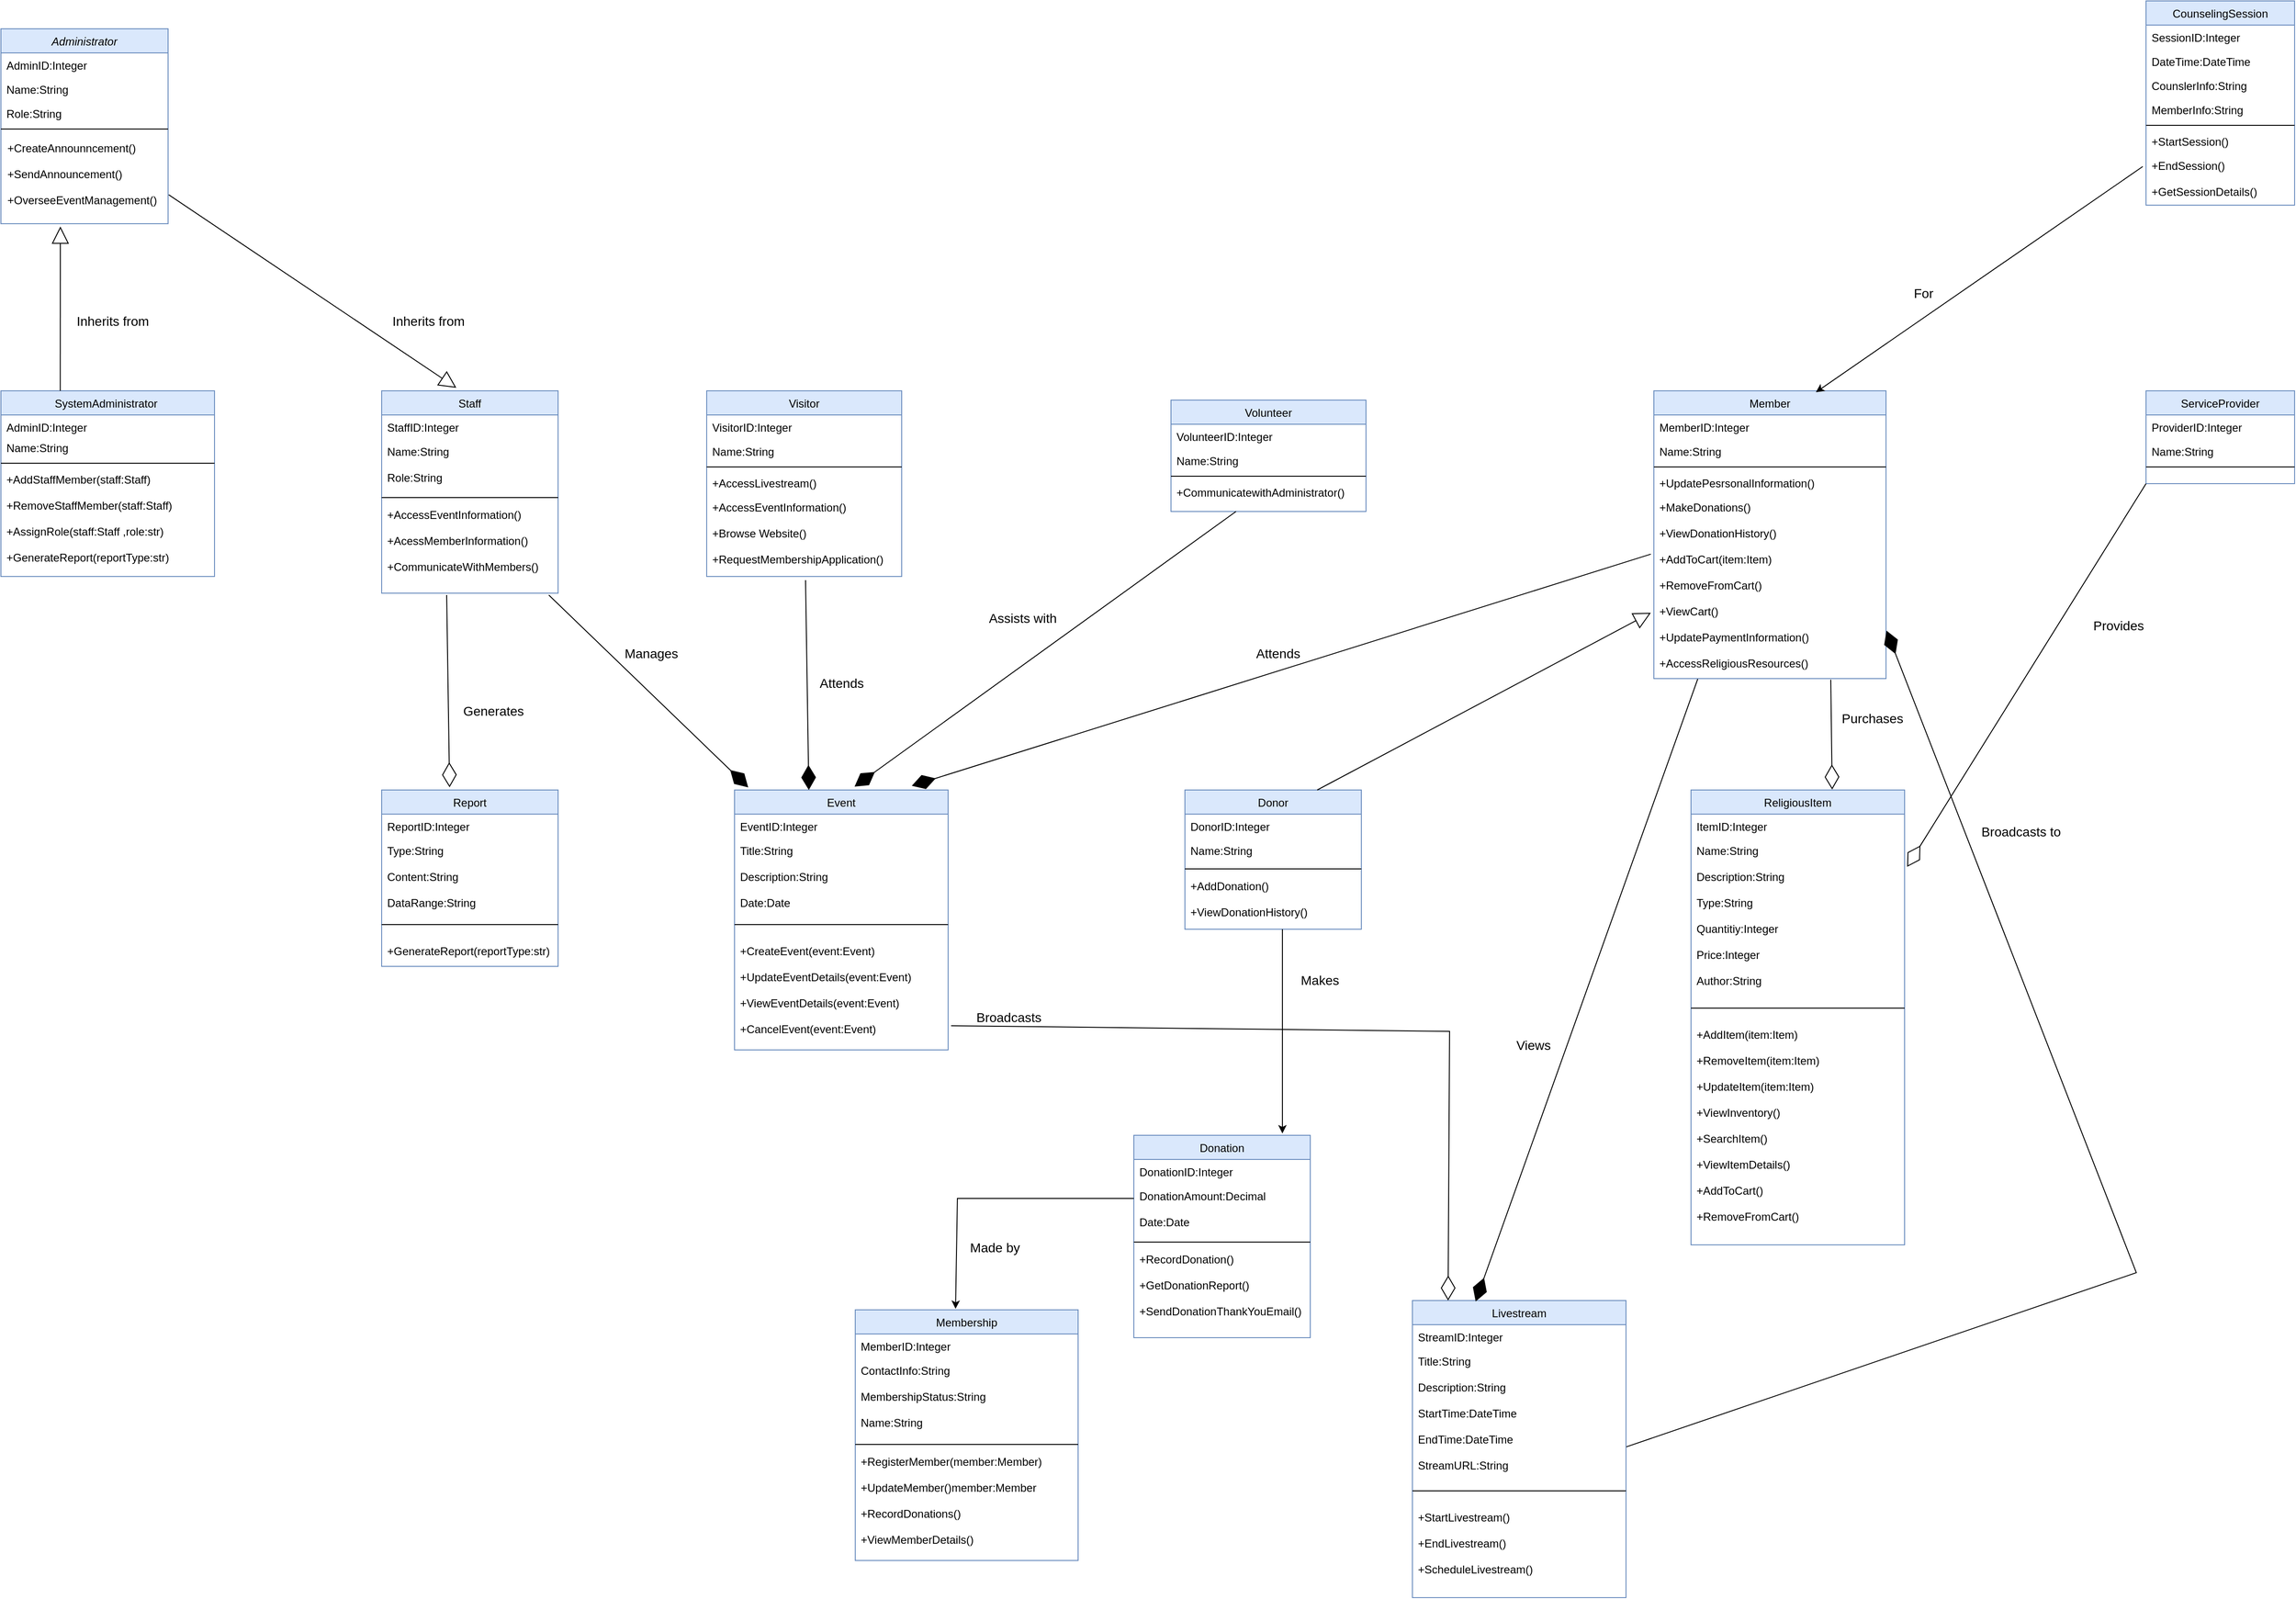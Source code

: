<mxfile version="22.1.21" type="github">
  <diagram id="C5RBs43oDa-KdzZeNtuy" name="Page-1">
    <mxGraphModel dx="2440" dy="522" grid="1" gridSize="10" guides="1" tooltips="1" connect="1" arrows="1" fold="1" page="1" pageScale="1" pageWidth="1390" pageHeight="980" math="0" shadow="0">
      <root>
        <mxCell id="WIyWlLk6GJQsqaUBKTNV-0" />
        <mxCell id="WIyWlLk6GJQsqaUBKTNV-1" parent="WIyWlLk6GJQsqaUBKTNV-0" />
        <mxCell id="zkfFHV4jXpPFQw0GAbJ--0" value="Administrator" style="swimlane;fontStyle=2;align=center;verticalAlign=top;childLayout=stackLayout;horizontal=1;startSize=26;horizontalStack=0;resizeParent=1;resizeLast=0;collapsible=1;marginBottom=0;rounded=0;shadow=0;strokeWidth=1;fillColor=#dae8fc;strokeColor=#6c8ebf;" parent="WIyWlLk6GJQsqaUBKTNV-1" vertex="1">
          <mxGeometry x="-1180" y="60" width="180" height="210" as="geometry">
            <mxRectangle x="230" y="140" width="160" height="26" as="alternateBounds" />
          </mxGeometry>
        </mxCell>
        <mxCell id="zkfFHV4jXpPFQw0GAbJ--1" value="AdminID:Integer" style="text;align=left;verticalAlign=top;spacingLeft=4;spacingRight=4;overflow=hidden;rotatable=0;points=[[0,0.5],[1,0.5]];portConstraint=eastwest;" parent="zkfFHV4jXpPFQw0GAbJ--0" vertex="1">
          <mxGeometry y="26" width="180" height="26" as="geometry" />
        </mxCell>
        <mxCell id="zkfFHV4jXpPFQw0GAbJ--2" value="Name:String" style="text;align=left;verticalAlign=top;spacingLeft=4;spacingRight=4;overflow=hidden;rotatable=0;points=[[0,0.5],[1,0.5]];portConstraint=eastwest;rounded=0;shadow=0;html=0;" parent="zkfFHV4jXpPFQw0GAbJ--0" vertex="1">
          <mxGeometry y="52" width="180" height="26" as="geometry" />
        </mxCell>
        <mxCell id="zkfFHV4jXpPFQw0GAbJ--3" value="Role:String" style="text;align=left;verticalAlign=top;spacingLeft=4;spacingRight=4;overflow=hidden;rotatable=0;points=[[0,0.5],[1,0.5]];portConstraint=eastwest;rounded=0;shadow=0;html=0;" parent="zkfFHV4jXpPFQw0GAbJ--0" vertex="1">
          <mxGeometry y="78" width="180" height="26" as="geometry" />
        </mxCell>
        <mxCell id="zkfFHV4jXpPFQw0GAbJ--4" value="" style="line;html=1;strokeWidth=1;align=left;verticalAlign=middle;spacingTop=-1;spacingLeft=3;spacingRight=3;rotatable=0;labelPosition=right;points=[];portConstraint=eastwest;" parent="zkfFHV4jXpPFQw0GAbJ--0" vertex="1">
          <mxGeometry y="104" width="180" height="8" as="geometry" />
        </mxCell>
        <mxCell id="zkfFHV4jXpPFQw0GAbJ--5" value="+CreateAnnounncement()&#xa;&#xa;+SendAnnouncement()&#xa;&#xa;+OverseeEventManagement()&#xa;" style="text;align=left;verticalAlign=top;spacingLeft=4;spacingRight=4;overflow=hidden;rotatable=0;points=[[0,0.5],[1,0.5]];portConstraint=eastwest;spacing=3;spacingBottom=0;perimeterSpacing=0;spacingTop=2;" parent="zkfFHV4jXpPFQw0GAbJ--0" vertex="1">
          <mxGeometry y="112" width="180" height="98" as="geometry" />
        </mxCell>
        <mxCell id="zkfFHV4jXpPFQw0GAbJ--17" value="CounselingSession" style="swimlane;fontStyle=0;align=center;verticalAlign=top;childLayout=stackLayout;horizontal=1;startSize=26;horizontalStack=0;resizeParent=1;resizeLast=0;collapsible=1;marginBottom=0;rounded=0;shadow=0;strokeWidth=1;fillColor=#dae8fc;strokeColor=#6c8ebf;" parent="WIyWlLk6GJQsqaUBKTNV-1" vertex="1">
          <mxGeometry x="1130" y="30" width="160" height="220" as="geometry">
            <mxRectangle x="550" y="140" width="160" height="26" as="alternateBounds" />
          </mxGeometry>
        </mxCell>
        <mxCell id="zkfFHV4jXpPFQw0GAbJ--18" value="SessionID:Integer" style="text;align=left;verticalAlign=top;spacingLeft=4;spacingRight=4;overflow=hidden;rotatable=0;points=[[0,0.5],[1,0.5]];portConstraint=eastwest;" parent="zkfFHV4jXpPFQw0GAbJ--17" vertex="1">
          <mxGeometry y="26" width="160" height="26" as="geometry" />
        </mxCell>
        <mxCell id="zkfFHV4jXpPFQw0GAbJ--19" value="DateTime:DateTime" style="text;align=left;verticalAlign=top;spacingLeft=4;spacingRight=4;overflow=hidden;rotatable=0;points=[[0,0.5],[1,0.5]];portConstraint=eastwest;rounded=0;shadow=0;html=0;" parent="zkfFHV4jXpPFQw0GAbJ--17" vertex="1">
          <mxGeometry y="52" width="160" height="26" as="geometry" />
        </mxCell>
        <mxCell id="zkfFHV4jXpPFQw0GAbJ--20" value="CounslerInfo:String" style="text;align=left;verticalAlign=top;spacingLeft=4;spacingRight=4;overflow=hidden;rotatable=0;points=[[0,0.5],[1,0.5]];portConstraint=eastwest;rounded=0;shadow=0;html=0;" parent="zkfFHV4jXpPFQw0GAbJ--17" vertex="1">
          <mxGeometry y="78" width="160" height="26" as="geometry" />
        </mxCell>
        <mxCell id="zkfFHV4jXpPFQw0GAbJ--21" value="MemberInfo:String" style="text;align=left;verticalAlign=top;spacingLeft=4;spacingRight=4;overflow=hidden;rotatable=0;points=[[0,0.5],[1,0.5]];portConstraint=eastwest;rounded=0;shadow=0;html=0;" parent="zkfFHV4jXpPFQw0GAbJ--17" vertex="1">
          <mxGeometry y="104" width="160" height="26" as="geometry" />
        </mxCell>
        <mxCell id="zkfFHV4jXpPFQw0GAbJ--23" value="" style="line;html=1;strokeWidth=1;align=left;verticalAlign=middle;spacingTop=-1;spacingLeft=3;spacingRight=3;rotatable=0;labelPosition=right;points=[];portConstraint=eastwest;" parent="zkfFHV4jXpPFQw0GAbJ--17" vertex="1">
          <mxGeometry y="130" width="160" height="8" as="geometry" />
        </mxCell>
        <mxCell id="zkfFHV4jXpPFQw0GAbJ--24" value="+StartSession()" style="text;align=left;verticalAlign=top;spacingLeft=4;spacingRight=4;overflow=hidden;rotatable=0;points=[[0,0.5],[1,0.5]];portConstraint=eastwest;" parent="zkfFHV4jXpPFQw0GAbJ--17" vertex="1">
          <mxGeometry y="138" width="160" height="26" as="geometry" />
        </mxCell>
        <mxCell id="zkfFHV4jXpPFQw0GAbJ--25" value="+EndSession()&#xa;&#xa;+GetSessionDetails()" style="text;align=left;verticalAlign=top;spacingLeft=4;spacingRight=4;overflow=hidden;rotatable=0;points=[[0,0.5],[1,0.5]];portConstraint=eastwest;" parent="zkfFHV4jXpPFQw0GAbJ--17" vertex="1">
          <mxGeometry y="164" width="160" height="46" as="geometry" />
        </mxCell>
        <mxCell id="depg-vYfWqoNCVjtNeU1-0" value="Staff" style="swimlane;fontStyle=0;align=center;verticalAlign=top;childLayout=stackLayout;horizontal=1;startSize=26;horizontalStack=0;resizeParent=1;resizeLast=0;collapsible=1;marginBottom=0;rounded=0;shadow=0;strokeWidth=1;fillColor=#dae8fc;strokeColor=#6c8ebf;" parent="WIyWlLk6GJQsqaUBKTNV-1" vertex="1">
          <mxGeometry x="-770" y="450" width="190" height="218" as="geometry">
            <mxRectangle x="130" y="380" width="160" height="26" as="alternateBounds" />
          </mxGeometry>
        </mxCell>
        <mxCell id="depg-vYfWqoNCVjtNeU1-1" value="StaffID:Integer" style="text;align=left;verticalAlign=top;spacingLeft=4;spacingRight=4;overflow=hidden;rotatable=0;points=[[0,0.5],[1,0.5]];portConstraint=eastwest;" parent="depg-vYfWqoNCVjtNeU1-0" vertex="1">
          <mxGeometry y="26" width="190" height="26" as="geometry" />
        </mxCell>
        <mxCell id="depg-vYfWqoNCVjtNeU1-2" value="Name:String&#xa;&#xa;Role:String" style="text;align=left;verticalAlign=top;spacingLeft=4;spacingRight=4;overflow=hidden;rotatable=0;points=[[0,0.5],[1,0.5]];portConstraint=eastwest;rounded=0;shadow=0;html=0;" parent="depg-vYfWqoNCVjtNeU1-0" vertex="1">
          <mxGeometry y="52" width="190" height="58" as="geometry" />
        </mxCell>
        <mxCell id="depg-vYfWqoNCVjtNeU1-3" value="" style="line;html=1;strokeWidth=1;align=left;verticalAlign=middle;spacingTop=-1;spacingLeft=3;spacingRight=3;rotatable=0;labelPosition=right;points=[];portConstraint=eastwest;" parent="depg-vYfWqoNCVjtNeU1-0" vertex="1">
          <mxGeometry y="110" width="190" height="10" as="geometry" />
        </mxCell>
        <mxCell id="depg-vYfWqoNCVjtNeU1-4" value="+AccessEventInformation()&#xa;&#xa;+AcessMemberInformation()&#xa;&#xa;+CommunicateWithMembers()" style="text;align=left;verticalAlign=top;spacingLeft=4;spacingRight=4;overflow=hidden;rotatable=0;points=[[0,0.5],[1,0.5]];portConstraint=eastwest;fontStyle=0" parent="depg-vYfWqoNCVjtNeU1-0" vertex="1">
          <mxGeometry y="120" width="190" height="80" as="geometry" />
        </mxCell>
        <mxCell id="depg-vYfWqoNCVjtNeU1-6" value="Visitor" style="swimlane;fontStyle=0;align=center;verticalAlign=top;childLayout=stackLayout;horizontal=1;startSize=26;horizontalStack=0;resizeParent=1;resizeLast=0;collapsible=1;marginBottom=0;rounded=0;shadow=0;strokeWidth=1;fillColor=#dae8fc;strokeColor=#6c8ebf;" parent="WIyWlLk6GJQsqaUBKTNV-1" vertex="1">
          <mxGeometry x="-420" y="450" width="210" height="200" as="geometry">
            <mxRectangle x="130" y="380" width="160" height="26" as="alternateBounds" />
          </mxGeometry>
        </mxCell>
        <mxCell id="depg-vYfWqoNCVjtNeU1-7" value="VisitorID:Integer" style="text;align=left;verticalAlign=top;spacingLeft=4;spacingRight=4;overflow=hidden;rotatable=0;points=[[0,0.5],[1,0.5]];portConstraint=eastwest;" parent="depg-vYfWqoNCVjtNeU1-6" vertex="1">
          <mxGeometry y="26" width="210" height="26" as="geometry" />
        </mxCell>
        <mxCell id="depg-vYfWqoNCVjtNeU1-8" value="Name:String" style="text;align=left;verticalAlign=top;spacingLeft=4;spacingRight=4;overflow=hidden;rotatable=0;points=[[0,0.5],[1,0.5]];portConstraint=eastwest;rounded=0;shadow=0;html=0;" parent="depg-vYfWqoNCVjtNeU1-6" vertex="1">
          <mxGeometry y="52" width="210" height="26" as="geometry" />
        </mxCell>
        <mxCell id="depg-vYfWqoNCVjtNeU1-9" value="" style="line;html=1;strokeWidth=1;align=left;verticalAlign=middle;spacingTop=-1;spacingLeft=3;spacingRight=3;rotatable=0;labelPosition=right;points=[];portConstraint=eastwest;" parent="depg-vYfWqoNCVjtNeU1-6" vertex="1">
          <mxGeometry y="78" width="210" height="8" as="geometry" />
        </mxCell>
        <mxCell id="depg-vYfWqoNCVjtNeU1-10" value="+AccessLivestream()&#xa;&#xa;" style="text;align=left;verticalAlign=top;spacingLeft=4;spacingRight=4;overflow=hidden;rotatable=0;points=[[0,0.5],[1,0.5]];portConstraint=eastwest;fontStyle=0" parent="depg-vYfWqoNCVjtNeU1-6" vertex="1">
          <mxGeometry y="86" width="210" height="26" as="geometry" />
        </mxCell>
        <mxCell id="depg-vYfWqoNCVjtNeU1-11" value="+AccessEventInformation()&#xa;&#xa;+Browse Website()&#xa;&#xa;+RequestMembershipApplication()" style="text;align=left;verticalAlign=top;spacingLeft=4;spacingRight=4;overflow=hidden;rotatable=0;points=[[0,0.5],[1,0.5]];portConstraint=eastwest;" parent="depg-vYfWqoNCVjtNeU1-6" vertex="1">
          <mxGeometry y="112" width="210" height="88" as="geometry" />
        </mxCell>
        <mxCell id="depg-vYfWqoNCVjtNeU1-12" value="Volunteer" style="swimlane;fontStyle=0;align=center;verticalAlign=top;childLayout=stackLayout;horizontal=1;startSize=26;horizontalStack=0;resizeParent=1;resizeLast=0;collapsible=1;marginBottom=0;rounded=0;shadow=0;strokeWidth=1;fillColor=#dae8fc;strokeColor=#6c8ebf;" parent="WIyWlLk6GJQsqaUBKTNV-1" vertex="1">
          <mxGeometry x="80" y="460" width="210" height="120" as="geometry">
            <mxRectangle x="130" y="380" width="160" height="26" as="alternateBounds" />
          </mxGeometry>
        </mxCell>
        <mxCell id="depg-vYfWqoNCVjtNeU1-13" value="VolunteerID:Integer" style="text;align=left;verticalAlign=top;spacingLeft=4;spacingRight=4;overflow=hidden;rotatable=0;points=[[0,0.5],[1,0.5]];portConstraint=eastwest;" parent="depg-vYfWqoNCVjtNeU1-12" vertex="1">
          <mxGeometry y="26" width="210" height="26" as="geometry" />
        </mxCell>
        <mxCell id="depg-vYfWqoNCVjtNeU1-14" value="Name:String" style="text;align=left;verticalAlign=top;spacingLeft=4;spacingRight=4;overflow=hidden;rotatable=0;points=[[0,0.5],[1,0.5]];portConstraint=eastwest;rounded=0;shadow=0;html=0;" parent="depg-vYfWqoNCVjtNeU1-12" vertex="1">
          <mxGeometry y="52" width="210" height="26" as="geometry" />
        </mxCell>
        <mxCell id="depg-vYfWqoNCVjtNeU1-15" value="" style="line;html=1;strokeWidth=1;align=left;verticalAlign=middle;spacingTop=-1;spacingLeft=3;spacingRight=3;rotatable=0;labelPosition=right;points=[];portConstraint=eastwest;" parent="depg-vYfWqoNCVjtNeU1-12" vertex="1">
          <mxGeometry y="78" width="210" height="8" as="geometry" />
        </mxCell>
        <mxCell id="depg-vYfWqoNCVjtNeU1-16" value="+CommunicatewithAdministrator()" style="text;align=left;verticalAlign=top;spacingLeft=4;spacingRight=4;overflow=hidden;rotatable=0;points=[[0,0.5],[1,0.5]];portConstraint=eastwest;fontStyle=0" parent="depg-vYfWqoNCVjtNeU1-12" vertex="1">
          <mxGeometry y="86" width="210" height="26" as="geometry" />
        </mxCell>
        <mxCell id="depg-vYfWqoNCVjtNeU1-18" value="Member" style="swimlane;fontStyle=0;align=center;verticalAlign=top;childLayout=stackLayout;horizontal=1;startSize=26;horizontalStack=0;resizeParent=1;resizeLast=0;collapsible=1;marginBottom=0;rounded=0;shadow=0;strokeWidth=1;fillColor=#dae8fc;strokeColor=#6c8ebf;" parent="WIyWlLk6GJQsqaUBKTNV-1" vertex="1">
          <mxGeometry x="600" y="450" width="250" height="310" as="geometry">
            <mxRectangle x="130" y="380" width="160" height="26" as="alternateBounds" />
          </mxGeometry>
        </mxCell>
        <mxCell id="depg-vYfWqoNCVjtNeU1-19" value="MemberID:Integer" style="text;align=left;verticalAlign=top;spacingLeft=4;spacingRight=4;overflow=hidden;rotatable=0;points=[[0,0.5],[1,0.5]];portConstraint=eastwest;" parent="depg-vYfWqoNCVjtNeU1-18" vertex="1">
          <mxGeometry y="26" width="250" height="26" as="geometry" />
        </mxCell>
        <mxCell id="depg-vYfWqoNCVjtNeU1-20" value="Name:String" style="text;align=left;verticalAlign=top;spacingLeft=4;spacingRight=4;overflow=hidden;rotatable=0;points=[[0,0.5],[1,0.5]];portConstraint=eastwest;rounded=0;shadow=0;html=0;" parent="depg-vYfWqoNCVjtNeU1-18" vertex="1">
          <mxGeometry y="52" width="250" height="26" as="geometry" />
        </mxCell>
        <mxCell id="depg-vYfWqoNCVjtNeU1-21" value="" style="line;html=1;strokeWidth=1;align=left;verticalAlign=middle;spacingTop=-1;spacingLeft=3;spacingRight=3;rotatable=0;labelPosition=right;points=[];portConstraint=eastwest;" parent="depg-vYfWqoNCVjtNeU1-18" vertex="1">
          <mxGeometry y="78" width="250" height="8" as="geometry" />
        </mxCell>
        <mxCell id="depg-vYfWqoNCVjtNeU1-22" value="+UpdatePesrsonalInformation()" style="text;align=left;verticalAlign=top;spacingLeft=4;spacingRight=4;overflow=hidden;rotatable=0;points=[[0,0.5],[1,0.5]];portConstraint=eastwest;fontStyle=0" parent="depg-vYfWqoNCVjtNeU1-18" vertex="1">
          <mxGeometry y="86" width="250" height="26" as="geometry" />
        </mxCell>
        <mxCell id="depg-vYfWqoNCVjtNeU1-23" value="+MakeDonations()&#xa;&#xa;+ViewDonationHistory()&#xa;&#xa;+AddToCart(item:Item)&#xa;&#xa;+RemoveFromCart()&#xa;&#xa;+ViewCart()&#xa;&#xa;+UpdatePaymentInformation()&#xa;&#xa;+AccessReligiousResources()&#xa;&#xa;&#xa;" style="text;align=left;verticalAlign=top;spacingLeft=4;spacingRight=4;overflow=hidden;rotatable=0;points=[[0,0.5],[1,0.5]];portConstraint=eastwest;" parent="depg-vYfWqoNCVjtNeU1-18" vertex="1">
          <mxGeometry y="112" width="250" height="198" as="geometry" />
        </mxCell>
        <mxCell id="depg-vYfWqoNCVjtNeU1-24" value="ServiceProvider" style="swimlane;fontStyle=0;align=center;verticalAlign=top;childLayout=stackLayout;horizontal=1;startSize=26;horizontalStack=0;resizeParent=1;resizeLast=0;collapsible=1;marginBottom=0;rounded=0;shadow=0;strokeWidth=1;fillColor=#dae8fc;strokeColor=#6c8ebf;" parent="WIyWlLk6GJQsqaUBKTNV-1" vertex="1">
          <mxGeometry x="1130" y="450" width="160" height="100" as="geometry">
            <mxRectangle x="130" y="380" width="160" height="26" as="alternateBounds" />
          </mxGeometry>
        </mxCell>
        <mxCell id="depg-vYfWqoNCVjtNeU1-25" value="ProviderID:Integer" style="text;align=left;verticalAlign=top;spacingLeft=4;spacingRight=4;overflow=hidden;rotatable=0;points=[[0,0.5],[1,0.5]];portConstraint=eastwest;" parent="depg-vYfWqoNCVjtNeU1-24" vertex="1">
          <mxGeometry y="26" width="160" height="26" as="geometry" />
        </mxCell>
        <mxCell id="depg-vYfWqoNCVjtNeU1-26" value="Name:String" style="text;align=left;verticalAlign=top;spacingLeft=4;spacingRight=4;overflow=hidden;rotatable=0;points=[[0,0.5],[1,0.5]];portConstraint=eastwest;rounded=0;shadow=0;html=0;" parent="depg-vYfWqoNCVjtNeU1-24" vertex="1">
          <mxGeometry y="52" width="160" height="26" as="geometry" />
        </mxCell>
        <mxCell id="depg-vYfWqoNCVjtNeU1-27" value="" style="line;html=1;strokeWidth=1;align=left;verticalAlign=middle;spacingTop=-1;spacingLeft=3;spacingRight=3;rotatable=0;labelPosition=right;points=[];portConstraint=eastwest;" parent="depg-vYfWqoNCVjtNeU1-24" vertex="1">
          <mxGeometry y="78" width="160" height="8" as="geometry" />
        </mxCell>
        <mxCell id="depg-vYfWqoNCVjtNeU1-30" value="SystemAdministrator " style="swimlane;fontStyle=0;align=center;verticalAlign=top;childLayout=stackLayout;horizontal=1;startSize=26;horizontalStack=0;resizeParent=1;resizeLast=0;collapsible=1;marginBottom=0;rounded=0;shadow=0;strokeWidth=1;fillColor=#dae8fc;strokeColor=#6c8ebf;" parent="WIyWlLk6GJQsqaUBKTNV-1" vertex="1">
          <mxGeometry x="-1180" y="450" width="230" height="200" as="geometry">
            <mxRectangle x="130" y="380" width="160" height="26" as="alternateBounds" />
          </mxGeometry>
        </mxCell>
        <mxCell id="depg-vYfWqoNCVjtNeU1-31" value="AdminID:Integer" style="text;align=left;verticalAlign=top;spacingLeft=4;spacingRight=4;overflow=hidden;rotatable=0;points=[[0,0.5],[1,0.5]];portConstraint=eastwest;" parent="depg-vYfWqoNCVjtNeU1-30" vertex="1">
          <mxGeometry y="26" width="230" height="22" as="geometry" />
        </mxCell>
        <mxCell id="depg-vYfWqoNCVjtNeU1-32" value="Name:String" style="text;align=left;verticalAlign=top;spacingLeft=4;spacingRight=4;overflow=hidden;rotatable=0;points=[[0,0.5],[1,0.5]];portConstraint=eastwest;rounded=0;shadow=0;html=0;" parent="depg-vYfWqoNCVjtNeU1-30" vertex="1">
          <mxGeometry y="48" width="230" height="26" as="geometry" />
        </mxCell>
        <mxCell id="depg-vYfWqoNCVjtNeU1-33" value="" style="line;html=1;strokeWidth=1;align=left;verticalAlign=middle;spacingTop=-1;spacingLeft=3;spacingRight=3;rotatable=0;labelPosition=right;points=[];portConstraint=eastwest;" parent="depg-vYfWqoNCVjtNeU1-30" vertex="1">
          <mxGeometry y="74" width="230" height="8" as="geometry" />
        </mxCell>
        <mxCell id="depg-vYfWqoNCVjtNeU1-35" value="+AddStaffMember(staff:Staff)&#xa;&#xa;+RemoveStaffMember(staff:Staff)&#xa;&#xa;+AssignRole(staff:Staff ,role:str)&#xa;&#xa;+GenerateReport(reportType:str)&#xa;" style="text;align=left;verticalAlign=top;spacingLeft=4;spacingRight=4;overflow=hidden;rotatable=0;points=[[0,0.5],[1,0.5]];portConstraint=eastwest;" parent="depg-vYfWqoNCVjtNeU1-30" vertex="1">
          <mxGeometry y="82" width="230" height="118" as="geometry" />
        </mxCell>
        <mxCell id="depg-vYfWqoNCVjtNeU1-36" value="&lt;ul style=&quot;list-style-position: initial; list-style-image: initial; padding: 0 0 0 var(--pdl-spacing-xx-lg); margin: 0 0 var(--pdl-spacing-lg) 0; color: rgb(255, 255, 255); font-family: -apple-system, system-ui, BlinkMacSystemFont, &amp;quot;Segoe UI&amp;quot;, Roboto, Oxygen-Sans, Ubuntu, Cantarell, &amp;quot;Helvetica Neue&amp;quot;, sans-serif; font-size: 18px; text-align: start; background-color: rgb(36, 36, 36);&quot;&gt;&lt;li style=&quot;padding: 0px; margin: 0px;&quot;&gt;&lt;br&gt;&lt;/li&gt;&lt;/ul&gt;" style="text;html=1;align=center;verticalAlign=middle;resizable=0;points=[];autosize=1;strokeColor=none;fillColor=none;" parent="WIyWlLk6GJQsqaUBKTNV-1" vertex="1">
          <mxGeometry x="180" y="623" width="20" height="40" as="geometry" />
        </mxCell>
        <mxCell id="depg-vYfWqoNCVjtNeU1-43" value="&lt;ul style=&quot;list-style-position: initial; list-style-image: initial; padding: 0 0 0 var(--pdl-spacing-xx-lg); margin: 0 0 var(--pdl-spacing-lg) 0; color: rgb(255, 255, 255); font-family: -apple-system, system-ui, BlinkMacSystemFont, &amp;quot;Segoe UI&amp;quot;, Roboto, Oxygen-Sans, Ubuntu, Cantarell, &amp;quot;Helvetica Neue&amp;quot;, sans-serif; font-size: 18px; text-align: start; background-color: rgb(36, 36, 36);&quot;&gt;&lt;li style=&quot;padding: 0px; margin: 0px;&quot;&gt;&lt;br&gt;&lt;/li&gt;&lt;/ul&gt;" style="text;html=1;align=center;verticalAlign=middle;resizable=0;points=[];autosize=1;strokeColor=none;fillColor=none;" parent="WIyWlLk6GJQsqaUBKTNV-1" vertex="1">
          <mxGeometry x="740" y="713" width="20" height="40" as="geometry" />
        </mxCell>
        <mxCell id="depg-vYfWqoNCVjtNeU1-44" value="Report" style="swimlane;fontStyle=0;align=center;verticalAlign=top;childLayout=stackLayout;horizontal=1;startSize=26;horizontalStack=0;resizeParent=1;resizeLast=0;collapsible=1;marginBottom=0;rounded=0;shadow=0;strokeWidth=1;fillColor=#dae8fc;strokeColor=#6c8ebf;" parent="WIyWlLk6GJQsqaUBKTNV-1" vertex="1">
          <mxGeometry x="-770" y="880" width="190" height="190" as="geometry">
            <mxRectangle x="130" y="380" width="160" height="26" as="alternateBounds" />
          </mxGeometry>
        </mxCell>
        <mxCell id="depg-vYfWqoNCVjtNeU1-45" value="ReportID:Integer" style="text;align=left;verticalAlign=top;spacingLeft=4;spacingRight=4;overflow=hidden;rotatable=0;points=[[0,0.5],[1,0.5]];portConstraint=eastwest;" parent="depg-vYfWqoNCVjtNeU1-44" vertex="1">
          <mxGeometry y="26" width="190" height="26" as="geometry" />
        </mxCell>
        <mxCell id="depg-vYfWqoNCVjtNeU1-46" value="Type:String&#xa;&#xa;Content:String&#xa;&#xa;DataRange:String" style="text;align=left;verticalAlign=top;spacingLeft=4;spacingRight=4;overflow=hidden;rotatable=0;points=[[0,0.5],[1,0.5]];portConstraint=eastwest;rounded=0;shadow=0;html=0;" parent="depg-vYfWqoNCVjtNeU1-44" vertex="1">
          <mxGeometry y="52" width="190" height="78" as="geometry" />
        </mxCell>
        <mxCell id="depg-vYfWqoNCVjtNeU1-47" value="" style="line;html=1;strokeWidth=1;align=left;verticalAlign=middle;spacingTop=-1;spacingLeft=3;spacingRight=3;rotatable=0;labelPosition=right;points=[];portConstraint=eastwest;" parent="depg-vYfWqoNCVjtNeU1-44" vertex="1">
          <mxGeometry y="130" width="190" height="30" as="geometry" />
        </mxCell>
        <mxCell id="depg-vYfWqoNCVjtNeU1-48" value="+GenerateReport(reportType:str)" style="text;align=left;verticalAlign=top;spacingLeft=4;spacingRight=4;overflow=hidden;rotatable=0;points=[[0,0.5],[1,0.5]];portConstraint=eastwest;fontStyle=0" parent="depg-vYfWqoNCVjtNeU1-44" vertex="1">
          <mxGeometry y="160" width="190" height="30" as="geometry" />
        </mxCell>
        <mxCell id="depg-vYfWqoNCVjtNeU1-54" value="Donor" style="swimlane;fontStyle=0;align=center;verticalAlign=top;childLayout=stackLayout;horizontal=1;startSize=26;horizontalStack=0;resizeParent=1;resizeLast=0;collapsible=1;marginBottom=0;rounded=0;shadow=0;strokeWidth=1;fillColor=#dae8fc;strokeColor=#6c8ebf;" parent="WIyWlLk6GJQsqaUBKTNV-1" vertex="1">
          <mxGeometry x="95" y="880" width="190" height="150" as="geometry">
            <mxRectangle x="130" y="380" width="160" height="26" as="alternateBounds" />
          </mxGeometry>
        </mxCell>
        <mxCell id="depg-vYfWqoNCVjtNeU1-55" value="DonorID:Integer" style="text;align=left;verticalAlign=top;spacingLeft=4;spacingRight=4;overflow=hidden;rotatable=0;points=[[0,0.5],[1,0.5]];portConstraint=eastwest;" parent="depg-vYfWqoNCVjtNeU1-54" vertex="1">
          <mxGeometry y="26" width="190" height="26" as="geometry" />
        </mxCell>
        <mxCell id="depg-vYfWqoNCVjtNeU1-56" value="Name:String" style="text;align=left;verticalAlign=top;spacingLeft=4;spacingRight=4;overflow=hidden;rotatable=0;points=[[0,0.5],[1,0.5]];portConstraint=eastwest;rounded=0;shadow=0;html=0;" parent="depg-vYfWqoNCVjtNeU1-54" vertex="1">
          <mxGeometry y="52" width="190" height="28" as="geometry" />
        </mxCell>
        <mxCell id="depg-vYfWqoNCVjtNeU1-57" value="" style="line;html=1;strokeWidth=1;align=left;verticalAlign=middle;spacingTop=-1;spacingLeft=3;spacingRight=3;rotatable=0;labelPosition=right;points=[];portConstraint=eastwest;" parent="depg-vYfWqoNCVjtNeU1-54" vertex="1">
          <mxGeometry y="80" width="190" height="10" as="geometry" />
        </mxCell>
        <mxCell id="depg-vYfWqoNCVjtNeU1-58" value="+AddDonation()&#xa;&#xa;+ViewDonationHistory()" style="text;align=left;verticalAlign=top;spacingLeft=4;spacingRight=4;overflow=hidden;rotatable=0;points=[[0,0.5],[1,0.5]];portConstraint=eastwest;fontStyle=0" parent="depg-vYfWqoNCVjtNeU1-54" vertex="1">
          <mxGeometry y="90" width="190" height="60" as="geometry" />
        </mxCell>
        <mxCell id="depg-vYfWqoNCVjtNeU1-64" value="Donation" style="swimlane;fontStyle=0;align=center;verticalAlign=top;childLayout=stackLayout;horizontal=1;startSize=26;horizontalStack=0;resizeParent=1;resizeLast=0;collapsible=1;marginBottom=0;rounded=0;shadow=0;strokeWidth=1;fillColor=#dae8fc;strokeColor=#6c8ebf;" parent="WIyWlLk6GJQsqaUBKTNV-1" vertex="1">
          <mxGeometry x="40" y="1252" width="190" height="218" as="geometry">
            <mxRectangle x="130" y="380" width="160" height="26" as="alternateBounds" />
          </mxGeometry>
        </mxCell>
        <mxCell id="depg-vYfWqoNCVjtNeU1-65" value="DonationID:Integer" style="text;align=left;verticalAlign=top;spacingLeft=4;spacingRight=4;overflow=hidden;rotatable=0;points=[[0,0.5],[1,0.5]];portConstraint=eastwest;" parent="depg-vYfWqoNCVjtNeU1-64" vertex="1">
          <mxGeometry y="26" width="190" height="26" as="geometry" />
        </mxCell>
        <mxCell id="depg-vYfWqoNCVjtNeU1-66" value="DonationAmount:Decimal&#xa;&#xa;Date:Date" style="text;align=left;verticalAlign=top;spacingLeft=4;spacingRight=4;overflow=hidden;rotatable=0;points=[[0,0.5],[1,0.5]];portConstraint=eastwest;rounded=0;shadow=0;html=0;" parent="depg-vYfWqoNCVjtNeU1-64" vertex="1">
          <mxGeometry y="52" width="190" height="58" as="geometry" />
        </mxCell>
        <mxCell id="depg-vYfWqoNCVjtNeU1-67" value="" style="line;html=1;strokeWidth=1;align=left;verticalAlign=middle;spacingTop=-1;spacingLeft=3;spacingRight=3;rotatable=0;labelPosition=right;points=[];portConstraint=eastwest;" parent="depg-vYfWqoNCVjtNeU1-64" vertex="1">
          <mxGeometry y="110" width="190" height="10" as="geometry" />
        </mxCell>
        <mxCell id="depg-vYfWqoNCVjtNeU1-68" value="+RecordDonation()&#xa;&#xa;+GetDonationReport()&#xa;&#xa;+SendDonationThankYouEmail()" style="text;align=left;verticalAlign=top;spacingLeft=4;spacingRight=4;overflow=hidden;rotatable=0;points=[[0,0.5],[1,0.5]];portConstraint=eastwest;fontStyle=0" parent="depg-vYfWqoNCVjtNeU1-64" vertex="1">
          <mxGeometry y="120" width="190" height="80" as="geometry" />
        </mxCell>
        <mxCell id="depg-vYfWqoNCVjtNeU1-74" value="Membership" style="swimlane;fontStyle=0;align=center;verticalAlign=top;childLayout=stackLayout;horizontal=1;startSize=26;horizontalStack=0;resizeParent=1;resizeLast=0;collapsible=1;marginBottom=0;rounded=0;shadow=0;strokeWidth=1;fillColor=#dae8fc;strokeColor=#6c8ebf;" parent="WIyWlLk6GJQsqaUBKTNV-1" vertex="1">
          <mxGeometry x="-260" y="1440" width="240" height="270" as="geometry">
            <mxRectangle x="130" y="380" width="160" height="26" as="alternateBounds" />
          </mxGeometry>
        </mxCell>
        <mxCell id="depg-vYfWqoNCVjtNeU1-75" value="MemberID:Integer" style="text;align=left;verticalAlign=top;spacingLeft=4;spacingRight=4;overflow=hidden;rotatable=0;points=[[0,0.5],[1,0.5]];portConstraint=eastwest;" parent="depg-vYfWqoNCVjtNeU1-74" vertex="1">
          <mxGeometry y="26" width="240" height="26" as="geometry" />
        </mxCell>
        <mxCell id="depg-vYfWqoNCVjtNeU1-76" value="ContactInfo:String&#xa;&#xa;MembershipStatus:String&#xa;&#xa;Name:String" style="text;align=left;verticalAlign=top;spacingLeft=4;spacingRight=4;overflow=hidden;rotatable=0;points=[[0,0.5],[1,0.5]];portConstraint=eastwest;rounded=0;shadow=0;html=0;" parent="depg-vYfWqoNCVjtNeU1-74" vertex="1">
          <mxGeometry y="52" width="240" height="88" as="geometry" />
        </mxCell>
        <mxCell id="depg-vYfWqoNCVjtNeU1-77" value="" style="line;html=1;strokeWidth=1;align=left;verticalAlign=middle;spacingTop=-1;spacingLeft=3;spacingRight=3;rotatable=0;labelPosition=right;points=[];portConstraint=eastwest;" parent="depg-vYfWqoNCVjtNeU1-74" vertex="1">
          <mxGeometry y="140" width="240" height="10" as="geometry" />
        </mxCell>
        <mxCell id="depg-vYfWqoNCVjtNeU1-78" value="+RegisterMember(member:Member)&#xa;&#xa;+UpdateMember()member:Member&#xa;&#xa;+RecordDonations()&#xa;&#xa;+ViewMemberDetails()&#xa;&#xa;" style="text;align=left;verticalAlign=top;spacingLeft=4;spacingRight=4;overflow=hidden;rotatable=0;points=[[0,0.5],[1,0.5]];portConstraint=eastwest;fontStyle=0" parent="depg-vYfWqoNCVjtNeU1-74" vertex="1">
          <mxGeometry y="150" width="240" height="110" as="geometry" />
        </mxCell>
        <mxCell id="depg-vYfWqoNCVjtNeU1-81" value="Event" style="swimlane;fontStyle=0;align=center;verticalAlign=top;childLayout=stackLayout;horizontal=1;startSize=26;horizontalStack=0;resizeParent=1;resizeLast=0;collapsible=1;marginBottom=0;rounded=0;shadow=0;strokeWidth=1;fillColor=#dae8fc;strokeColor=#6c8ebf;" parent="WIyWlLk6GJQsqaUBKTNV-1" vertex="1">
          <mxGeometry x="-390" y="880" width="230" height="280" as="geometry">
            <mxRectangle x="130" y="380" width="160" height="26" as="alternateBounds" />
          </mxGeometry>
        </mxCell>
        <mxCell id="depg-vYfWqoNCVjtNeU1-82" value="EventID:Integer" style="text;align=left;verticalAlign=top;spacingLeft=4;spacingRight=4;overflow=hidden;rotatable=0;points=[[0,0.5],[1,0.5]];portConstraint=eastwest;" parent="depg-vYfWqoNCVjtNeU1-81" vertex="1">
          <mxGeometry y="26" width="230" height="26" as="geometry" />
        </mxCell>
        <mxCell id="depg-vYfWqoNCVjtNeU1-83" value="Title:String&#xa;&#xa;Description:String&#xa;&#xa;Date:Date" style="text;align=left;verticalAlign=top;spacingLeft=4;spacingRight=4;overflow=hidden;rotatable=0;points=[[0,0.5],[1,0.5]];portConstraint=eastwest;rounded=0;shadow=0;html=0;" parent="depg-vYfWqoNCVjtNeU1-81" vertex="1">
          <mxGeometry y="52" width="230" height="78" as="geometry" />
        </mxCell>
        <mxCell id="depg-vYfWqoNCVjtNeU1-84" value="" style="line;html=1;strokeWidth=1;align=left;verticalAlign=middle;spacingTop=-1;spacingLeft=3;spacingRight=3;rotatable=0;labelPosition=right;points=[];portConstraint=eastwest;" parent="depg-vYfWqoNCVjtNeU1-81" vertex="1">
          <mxGeometry y="130" width="230" height="30" as="geometry" />
        </mxCell>
        <mxCell id="depg-vYfWqoNCVjtNeU1-85" value="+CreateEvent(event:Event)&#xa;&#xa;+UpdateEventDetails(event:Event)&#xa;&#xa;+ViewEventDetails(event:Event)&#xa;&#xa;+CancelEvent(event:Event)" style="text;align=left;verticalAlign=top;spacingLeft=4;spacingRight=4;overflow=hidden;rotatable=0;points=[[0,0.5],[1,0.5]];portConstraint=eastwest;fontStyle=0" parent="depg-vYfWqoNCVjtNeU1-81" vertex="1">
          <mxGeometry y="160" width="230" height="120" as="geometry" />
        </mxCell>
        <mxCell id="depg-vYfWqoNCVjtNeU1-87" value="ReligiousItem" style="swimlane;fontStyle=0;align=center;verticalAlign=top;childLayout=stackLayout;horizontal=1;startSize=26;horizontalStack=0;resizeParent=1;resizeLast=0;collapsible=1;marginBottom=0;rounded=0;shadow=0;strokeWidth=1;fillColor=#dae8fc;strokeColor=#6c8ebf;" parent="WIyWlLk6GJQsqaUBKTNV-1" vertex="1">
          <mxGeometry x="640" y="880" width="230" height="490" as="geometry">
            <mxRectangle x="130" y="380" width="160" height="26" as="alternateBounds" />
          </mxGeometry>
        </mxCell>
        <mxCell id="depg-vYfWqoNCVjtNeU1-88" value="ItemID:Integer" style="text;align=left;verticalAlign=top;spacingLeft=4;spacingRight=4;overflow=hidden;rotatable=0;points=[[0,0.5],[1,0.5]];portConstraint=eastwest;" parent="depg-vYfWqoNCVjtNeU1-87" vertex="1">
          <mxGeometry y="26" width="230" height="26" as="geometry" />
        </mxCell>
        <mxCell id="depg-vYfWqoNCVjtNeU1-89" value="Name:String&#xa;&#xa;Description:String&#xa;&#xa;Type:String&#xa;&#xa;Quantitiy:Integer&#xa;&#xa;Price:Integer&#xa;&#xa;Author:String" style="text;align=left;verticalAlign=top;spacingLeft=4;spacingRight=4;overflow=hidden;rotatable=0;points=[[0,0.5],[1,0.5]];portConstraint=eastwest;rounded=0;shadow=0;html=0;" parent="depg-vYfWqoNCVjtNeU1-87" vertex="1">
          <mxGeometry y="52" width="230" height="168" as="geometry" />
        </mxCell>
        <mxCell id="depg-vYfWqoNCVjtNeU1-90" value="" style="line;html=1;strokeWidth=1;align=left;verticalAlign=middle;spacingTop=-1;spacingLeft=3;spacingRight=3;rotatable=0;labelPosition=right;points=[];portConstraint=eastwest;" parent="depg-vYfWqoNCVjtNeU1-87" vertex="1">
          <mxGeometry y="220" width="230" height="30" as="geometry" />
        </mxCell>
        <mxCell id="depg-vYfWqoNCVjtNeU1-91" value="+AddItem(item:Item)&#xa;&#xa;+RemoveItem(item:Item)&#xa;&#xa;+UpdateItem(item:Item)&#xa;&#xa;+ViewInventory()&#xa;&#xa;+SearchItem()&#xa;&#xa;+ViewItemDetails()&#xa;&#xa;+AddToCart()&#xa;&#xa;+RemoveFromCart()&#xa;&#xa;" style="text;align=left;verticalAlign=top;spacingLeft=4;spacingRight=4;overflow=hidden;rotatable=0;points=[[0,0.5],[1,0.5]];portConstraint=eastwest;fontStyle=0" parent="depg-vYfWqoNCVjtNeU1-87" vertex="1">
          <mxGeometry y="250" width="230" height="240" as="geometry" />
        </mxCell>
        <mxCell id="depg-vYfWqoNCVjtNeU1-94" value="Livestream" style="swimlane;fontStyle=0;align=center;verticalAlign=top;childLayout=stackLayout;horizontal=1;startSize=26;horizontalStack=0;resizeParent=1;resizeLast=0;collapsible=1;marginBottom=0;rounded=0;shadow=0;strokeWidth=1;fillColor=#dae8fc;strokeColor=#6c8ebf;" parent="WIyWlLk6GJQsqaUBKTNV-1" vertex="1">
          <mxGeometry x="340" y="1430" width="230" height="320" as="geometry">
            <mxRectangle x="130" y="380" width="160" height="26" as="alternateBounds" />
          </mxGeometry>
        </mxCell>
        <mxCell id="depg-vYfWqoNCVjtNeU1-95" value="StreamID:Integer" style="text;align=left;verticalAlign=top;spacingLeft=4;spacingRight=4;overflow=hidden;rotatable=0;points=[[0,0.5],[1,0.5]];portConstraint=eastwest;" parent="depg-vYfWqoNCVjtNeU1-94" vertex="1">
          <mxGeometry y="26" width="230" height="26" as="geometry" />
        </mxCell>
        <mxCell id="depg-vYfWqoNCVjtNeU1-96" value="Title:String&#xa;&#xa;Description:String&#xa;&#xa;StartTime:DateTime&#xa;&#xa;EndTime:DateTime&#xa;&#xa;StreamURL:String" style="text;align=left;verticalAlign=top;spacingLeft=4;spacingRight=4;overflow=hidden;rotatable=0;points=[[0,0.5],[1,0.5]];portConstraint=eastwest;rounded=0;shadow=0;html=0;" parent="depg-vYfWqoNCVjtNeU1-94" vertex="1">
          <mxGeometry y="52" width="230" height="138" as="geometry" />
        </mxCell>
        <mxCell id="depg-vYfWqoNCVjtNeU1-97" value="" style="line;html=1;strokeWidth=1;align=left;verticalAlign=middle;spacingTop=-1;spacingLeft=3;spacingRight=3;rotatable=0;labelPosition=right;points=[];portConstraint=eastwest;" parent="depg-vYfWqoNCVjtNeU1-94" vertex="1">
          <mxGeometry y="190" width="230" height="30" as="geometry" />
        </mxCell>
        <mxCell id="depg-vYfWqoNCVjtNeU1-98" value="+StartLivestream()&#xa;&#xa;+EndLivestream()&#xa;&#xa;+ScheduleLivestream()&#xa;" style="text;align=left;verticalAlign=top;spacingLeft=4;spacingRight=4;overflow=hidden;rotatable=0;points=[[0,0.5],[1,0.5]];portConstraint=eastwest;fontStyle=0" parent="depg-vYfWqoNCVjtNeU1-94" vertex="1">
          <mxGeometry y="220" width="230" height="90" as="geometry" />
        </mxCell>
        <mxCell id="depg-vYfWqoNCVjtNeU1-101" value="&lt;font style=&quot;font-size: 14px;&quot;&gt;Inherits from&lt;/font&gt;" style="text;html=1;align=center;verticalAlign=middle;resizable=0;points=[];autosize=1;strokeColor=none;fillColor=none;" parent="WIyWlLk6GJQsqaUBKTNV-1" vertex="1">
          <mxGeometry x="-1110" y="360" width="100" height="30" as="geometry" />
        </mxCell>
        <mxCell id="depg-vYfWqoNCVjtNeU1-103" value="&lt;font style=&quot;font-size: 14px;&quot;&gt;Inherits from&lt;/font&gt;" style="text;html=1;align=center;verticalAlign=middle;resizable=0;points=[];autosize=1;strokeColor=none;fillColor=none;" parent="WIyWlLk6GJQsqaUBKTNV-1" vertex="1">
          <mxGeometry x="-770" y="360" width="100" height="30" as="geometry" />
        </mxCell>
        <mxCell id="depg-vYfWqoNCVjtNeU1-105" value="&lt;font style=&quot;font-size: 14px;&quot;&gt;For&lt;/font&gt;" style="text;html=1;align=center;verticalAlign=middle;resizable=0;points=[];autosize=1;strokeColor=none;fillColor=none;" parent="WIyWlLk6GJQsqaUBKTNV-1" vertex="1">
          <mxGeometry x="870" y="330" width="40" height="30" as="geometry" />
        </mxCell>
        <mxCell id="nV8pJnAJ6u3Ka_N1cegT-2" value="" style="endArrow=block;endSize=16;endFill=0;html=1;rounded=0;exitX=0.25;exitY=0;exitDx=0;exitDy=0;" edge="1" parent="WIyWlLk6GJQsqaUBKTNV-1">
          <mxGeometry width="160" relative="1" as="geometry">
            <mxPoint x="-1116.14" y="450" as="sourcePoint" />
            <mxPoint x="-1116" y="273" as="targetPoint" />
            <Array as="points" />
          </mxGeometry>
        </mxCell>
        <mxCell id="nV8pJnAJ6u3Ka_N1cegT-3" value="" style="endArrow=block;endSize=16;endFill=0;html=1;rounded=0;exitX=1.004;exitY=0.682;exitDx=0;exitDy=0;exitPerimeter=0;entryX=0.423;entryY=-0.015;entryDx=0;entryDy=0;entryPerimeter=0;" edge="1" parent="WIyWlLk6GJQsqaUBKTNV-1" source="zkfFHV4jXpPFQw0GAbJ--5" target="depg-vYfWqoNCVjtNeU1-0">
          <mxGeometry width="160" relative="1" as="geometry">
            <mxPoint x="-850" y="270" as="sourcePoint" />
            <mxPoint x="-680" y="440" as="targetPoint" />
            <Array as="points" />
          </mxGeometry>
        </mxCell>
        <mxCell id="nV8pJnAJ6u3Ka_N1cegT-4" value="" style="endArrow=classic;html=1;rounded=0;exitX=-0.022;exitY=0.313;exitDx=0;exitDy=0;exitPerimeter=0;entryX=0.698;entryY=0.005;entryDx=0;entryDy=0;entryPerimeter=0;" edge="1" parent="WIyWlLk6GJQsqaUBKTNV-1" source="zkfFHV4jXpPFQw0GAbJ--25" target="depg-vYfWqoNCVjtNeU1-18">
          <mxGeometry width="50" height="50" relative="1" as="geometry">
            <mxPoint x="650" y="250" as="sourcePoint" />
            <mxPoint x="700" y="200" as="targetPoint" />
          </mxGeometry>
        </mxCell>
        <mxCell id="nV8pJnAJ6u3Ka_N1cegT-5" value="" style="endArrow=diamondThin;endFill=0;endSize=24;html=1;rounded=0;entryX=0.385;entryY=-0.015;entryDx=0;entryDy=0;entryPerimeter=0;" edge="1" parent="WIyWlLk6GJQsqaUBKTNV-1" target="depg-vYfWqoNCVjtNeU1-44">
          <mxGeometry width="160" relative="1" as="geometry">
            <mxPoint x="-700" y="670" as="sourcePoint" />
            <mxPoint x="-650" y="790" as="targetPoint" />
          </mxGeometry>
        </mxCell>
        <mxCell id="nV8pJnAJ6u3Ka_N1cegT-6" value="&lt;font style=&quot;font-size: 14px;&quot;&gt;Generates&lt;/font&gt;" style="text;html=1;align=center;verticalAlign=middle;resizable=0;points=[];autosize=1;strokeColor=none;fillColor=none;" vertex="1" parent="WIyWlLk6GJQsqaUBKTNV-1">
          <mxGeometry x="-695" y="780" width="90" height="30" as="geometry" />
        </mxCell>
        <mxCell id="nV8pJnAJ6u3Ka_N1cegT-7" value="" style="endArrow=diamondThin;endFill=1;endSize=24;html=1;rounded=0;entryX=0.064;entryY=-0.01;entryDx=0;entryDy=0;entryPerimeter=0;" edge="1" parent="WIyWlLk6GJQsqaUBKTNV-1" target="depg-vYfWqoNCVjtNeU1-81">
          <mxGeometry width="160" relative="1" as="geometry">
            <mxPoint x="-590" y="670" as="sourcePoint" />
            <mxPoint x="-650" y="790" as="targetPoint" />
          </mxGeometry>
        </mxCell>
        <mxCell id="nV8pJnAJ6u3Ka_N1cegT-8" value="&lt;font style=&quot;font-size: 14px;&quot;&gt;Manages&lt;/font&gt;" style="text;html=1;align=center;verticalAlign=middle;resizable=0;points=[];autosize=1;strokeColor=none;fillColor=none;" vertex="1" parent="WIyWlLk6GJQsqaUBKTNV-1">
          <mxGeometry x="-520" y="718" width="80" height="30" as="geometry" />
        </mxCell>
        <mxCell id="nV8pJnAJ6u3Ka_N1cegT-9" value="" style="endArrow=diamondThin;endFill=1;endSize=24;html=1;rounded=0;entryX=0.287;entryY=-0.01;entryDx=0;entryDy=0;entryPerimeter=0;exitX=0.507;exitY=1.045;exitDx=0;exitDy=0;exitPerimeter=0;" edge="1" parent="WIyWlLk6GJQsqaUBKTNV-1" source="depg-vYfWqoNCVjtNeU1-11">
          <mxGeometry width="160" relative="1" as="geometry">
            <mxPoint x="-302.469" y="652.8" as="sourcePoint" />
            <mxPoint x="-310.0" y="880" as="targetPoint" />
          </mxGeometry>
        </mxCell>
        <mxCell id="nV8pJnAJ6u3Ka_N1cegT-10" value="&lt;font style=&quot;font-size: 14px;&quot;&gt;Attends&lt;/font&gt;" style="text;html=1;align=center;verticalAlign=middle;resizable=0;points=[];autosize=1;strokeColor=none;fillColor=none;" vertex="1" parent="WIyWlLk6GJQsqaUBKTNV-1">
          <mxGeometry x="-310" y="750" width="70" height="30" as="geometry" />
        </mxCell>
        <mxCell id="nV8pJnAJ6u3Ka_N1cegT-11" value="" style="endArrow=diamondThin;endFill=1;endSize=24;html=1;rounded=0;entryX=0.562;entryY=-0.013;entryDx=0;entryDy=0;entryPerimeter=0;" edge="1" parent="WIyWlLk6GJQsqaUBKTNV-1" target="depg-vYfWqoNCVjtNeU1-81">
          <mxGeometry width="160" relative="1" as="geometry">
            <mxPoint x="150" y="580" as="sourcePoint" />
            <mxPoint x="-160" y="690" as="targetPoint" />
          </mxGeometry>
        </mxCell>
        <mxCell id="nV8pJnAJ6u3Ka_N1cegT-12" value="&lt;font style=&quot;font-size: 14px;&quot;&gt;Assists with&lt;/font&gt;" style="text;html=1;align=center;verticalAlign=middle;resizable=0;points=[];autosize=1;strokeColor=none;fillColor=none;" vertex="1" parent="WIyWlLk6GJQsqaUBKTNV-1">
          <mxGeometry x="-130" y="680" width="100" height="30" as="geometry" />
        </mxCell>
        <mxCell id="nV8pJnAJ6u3Ka_N1cegT-13" value="" style="endArrow=diamondThin;endFill=1;endSize=24;html=1;rounded=0;exitX=-0.013;exitY=0.323;exitDx=0;exitDy=0;exitPerimeter=0;entryX=0.83;entryY=-0.016;entryDx=0;entryDy=0;entryPerimeter=0;" edge="1" parent="WIyWlLk6GJQsqaUBKTNV-1" source="depg-vYfWqoNCVjtNeU1-23" target="depg-vYfWqoNCVjtNeU1-81">
          <mxGeometry width="160" relative="1" as="geometry">
            <mxPoint x="230" y="690" as="sourcePoint" />
            <mxPoint x="390" y="690" as="targetPoint" />
          </mxGeometry>
        </mxCell>
        <mxCell id="nV8pJnAJ6u3Ka_N1cegT-14" value="&lt;font style=&quot;font-size: 14px;&quot;&gt;Attends&lt;/font&gt;" style="text;html=1;align=center;verticalAlign=middle;resizable=0;points=[];autosize=1;strokeColor=none;fillColor=none;" vertex="1" parent="WIyWlLk6GJQsqaUBKTNV-1">
          <mxGeometry x="160" y="718" width="70" height="30" as="geometry" />
        </mxCell>
        <mxCell id="nV8pJnAJ6u3Ka_N1cegT-15" value="" style="endArrow=block;endSize=16;endFill=0;html=1;rounded=0;entryX=-0.013;entryY=0.642;entryDx=0;entryDy=0;entryPerimeter=0;exitX=0.75;exitY=0;exitDx=0;exitDy=0;" edge="1" parent="WIyWlLk6GJQsqaUBKTNV-1" source="depg-vYfWqoNCVjtNeU1-54" target="depg-vYfWqoNCVjtNeU1-23">
          <mxGeometry width="160" relative="1" as="geometry">
            <mxPoint x="250" y="870" as="sourcePoint" />
            <mxPoint x="390" y="690" as="targetPoint" />
          </mxGeometry>
        </mxCell>
        <mxCell id="nV8pJnAJ6u3Ka_N1cegT-16" value="" style="endArrow=diamondThin;endFill=1;endSize=24;html=1;rounded=0;exitX=0.189;exitY=1.002;exitDx=0;exitDy=0;exitPerimeter=0;entryX=0.296;entryY=0.003;entryDx=0;entryDy=0;entryPerimeter=0;" edge="1" parent="WIyWlLk6GJQsqaUBKTNV-1" source="depg-vYfWqoNCVjtNeU1-23" target="depg-vYfWqoNCVjtNeU1-94">
          <mxGeometry width="160" relative="1" as="geometry">
            <mxPoint x="260" y="850" as="sourcePoint" />
            <mxPoint x="400" y="1260" as="targetPoint" />
          </mxGeometry>
        </mxCell>
        <mxCell id="nV8pJnAJ6u3Ka_N1cegT-17" value="&lt;font style=&quot;font-size: 14px;&quot;&gt;Views&lt;/font&gt;" style="text;html=1;align=center;verticalAlign=middle;resizable=0;points=[];autosize=1;strokeColor=none;fillColor=none;" vertex="1" parent="WIyWlLk6GJQsqaUBKTNV-1">
          <mxGeometry x="440" y="1140" width="60" height="30" as="geometry" />
        </mxCell>
        <mxCell id="nV8pJnAJ6u3Ka_N1cegT-18" value="" style="endArrow=diamondThin;endFill=0;endSize=24;html=1;rounded=0;exitX=0.762;exitY=1.006;exitDx=0;exitDy=0;exitPerimeter=0;entryX=0.661;entryY=-0.001;entryDx=0;entryDy=0;entryPerimeter=0;" edge="1" parent="WIyWlLk6GJQsqaUBKTNV-1" source="depg-vYfWqoNCVjtNeU1-23" target="depg-vYfWqoNCVjtNeU1-87">
          <mxGeometry width="160" relative="1" as="geometry">
            <mxPoint x="310" y="870" as="sourcePoint" />
            <mxPoint x="789" y="870" as="targetPoint" />
          </mxGeometry>
        </mxCell>
        <mxCell id="nV8pJnAJ6u3Ka_N1cegT-19" value="&lt;font style=&quot;font-size: 14px;&quot;&gt;Purchases&lt;/font&gt;" style="text;html=1;align=center;verticalAlign=middle;resizable=0;points=[];autosize=1;strokeColor=none;fillColor=none;" vertex="1" parent="WIyWlLk6GJQsqaUBKTNV-1">
          <mxGeometry x="790" y="788" width="90" height="30" as="geometry" />
        </mxCell>
        <mxCell id="nV8pJnAJ6u3Ka_N1cegT-21" value="" style="endArrow=diamondThin;endFill=1;endSize=24;html=1;rounded=0;exitX=1.002;exitY=0.765;exitDx=0;exitDy=0;exitPerimeter=0;entryX=1.002;entryY=0.739;entryDx=0;entryDy=0;entryPerimeter=0;" edge="1" parent="WIyWlLk6GJQsqaUBKTNV-1" source="depg-vYfWqoNCVjtNeU1-96" target="depg-vYfWqoNCVjtNeU1-23">
          <mxGeometry width="160" relative="1" as="geometry">
            <mxPoint x="640" y="1569.536" as="sourcePoint" />
            <mxPoint x="860" y="720" as="targetPoint" />
            <Array as="points">
              <mxPoint x="1119.54" y="1400" />
            </Array>
          </mxGeometry>
        </mxCell>
        <mxCell id="nV8pJnAJ6u3Ka_N1cegT-22" value="&lt;font style=&quot;font-size: 14px;&quot;&gt;Broadcasts to&lt;/font&gt;" style="text;html=1;align=center;verticalAlign=middle;resizable=0;points=[];autosize=1;strokeColor=none;fillColor=none;" vertex="1" parent="WIyWlLk6GJQsqaUBKTNV-1">
          <mxGeometry x="940" y="910" width="110" height="30" as="geometry" />
        </mxCell>
        <mxCell id="nV8pJnAJ6u3Ka_N1cegT-23" value="" style="endArrow=diamondThin;endFill=0;endSize=24;html=1;rounded=0;exitX=0;exitY=1;exitDx=0;exitDy=0;entryX=1.012;entryY=0.183;entryDx=0;entryDy=0;entryPerimeter=0;" edge="1" parent="WIyWlLk6GJQsqaUBKTNV-1" source="depg-vYfWqoNCVjtNeU1-24" target="depg-vYfWqoNCVjtNeU1-89">
          <mxGeometry width="160" relative="1" as="geometry">
            <mxPoint x="890" y="640" as="sourcePoint" />
            <mxPoint x="1050" y="640" as="targetPoint" />
          </mxGeometry>
        </mxCell>
        <mxCell id="nV8pJnAJ6u3Ka_N1cegT-24" value="&lt;font style=&quot;font-size: 14px;&quot;&gt;Provides&lt;/font&gt;" style="text;html=1;align=center;verticalAlign=middle;resizable=0;points=[];autosize=1;strokeColor=none;fillColor=none;" vertex="1" parent="WIyWlLk6GJQsqaUBKTNV-1">
          <mxGeometry x="1060" y="688" width="80" height="30" as="geometry" />
        </mxCell>
        <mxCell id="nV8pJnAJ6u3Ka_N1cegT-25" value="" style="endArrow=classic;html=1;rounded=0;" edge="1" parent="WIyWlLk6GJQsqaUBKTNV-1">
          <mxGeometry width="50" height="50" relative="1" as="geometry">
            <mxPoint x="200" y="1030" as="sourcePoint" />
            <mxPoint x="200" y="1250" as="targetPoint" />
          </mxGeometry>
        </mxCell>
        <mxCell id="nV8pJnAJ6u3Ka_N1cegT-26" value="&lt;font style=&quot;font-size: 14px;&quot;&gt;Makes&lt;/font&gt;" style="text;html=1;align=center;verticalAlign=middle;resizable=0;points=[];autosize=1;strokeColor=none;fillColor=none;" vertex="1" parent="WIyWlLk6GJQsqaUBKTNV-1">
          <mxGeometry x="210" y="1070" width="60" height="30" as="geometry" />
        </mxCell>
        <mxCell id="nV8pJnAJ6u3Ka_N1cegT-27" value="" style="endArrow=classic;html=1;rounded=0;entryX=0.45;entryY=-0.004;entryDx=0;entryDy=0;entryPerimeter=0;" edge="1" parent="WIyWlLk6GJQsqaUBKTNV-1" target="depg-vYfWqoNCVjtNeU1-74">
          <mxGeometry width="50" height="50" relative="1" as="geometry">
            <mxPoint x="40" y="1320" as="sourcePoint" />
            <mxPoint x="-150" y="1430" as="targetPoint" />
            <Array as="points">
              <mxPoint x="-150" y="1320" />
            </Array>
          </mxGeometry>
        </mxCell>
        <mxCell id="nV8pJnAJ6u3Ka_N1cegT-28" value="&lt;font style=&quot;font-size: 14px;&quot;&gt;Made by&lt;/font&gt;" style="text;html=1;align=center;verticalAlign=middle;resizable=0;points=[];autosize=1;strokeColor=none;fillColor=none;" vertex="1" parent="WIyWlLk6GJQsqaUBKTNV-1">
          <mxGeometry x="-150" y="1358" width="80" height="30" as="geometry" />
        </mxCell>
        <mxCell id="nV8pJnAJ6u3Ka_N1cegT-29" value="" style="endArrow=diamondThin;endFill=0;endSize=24;html=1;rounded=0;exitX=1.014;exitY=0.783;exitDx=0;exitDy=0;entryX=0.167;entryY=0;entryDx=0;entryDy=0;entryPerimeter=0;exitPerimeter=0;" edge="1" parent="WIyWlLk6GJQsqaUBKTNV-1" source="depg-vYfWqoNCVjtNeU1-85" target="depg-vYfWqoNCVjtNeU1-94">
          <mxGeometry width="160" relative="1" as="geometry">
            <mxPoint x="110" y="1220" as="sourcePoint" />
            <mxPoint x="380" y="1250" as="targetPoint" />
            <Array as="points">
              <mxPoint x="380" y="1140" />
            </Array>
          </mxGeometry>
        </mxCell>
        <mxCell id="nV8pJnAJ6u3Ka_N1cegT-31" value="&lt;font style=&quot;font-size: 14px;&quot;&gt;Broadcasts&lt;/font&gt;" style="text;html=1;align=center;verticalAlign=middle;resizable=0;points=[];autosize=1;strokeColor=none;fillColor=none;" vertex="1" parent="WIyWlLk6GJQsqaUBKTNV-1">
          <mxGeometry x="-140" y="1110" width="90" height="30" as="geometry" />
        </mxCell>
      </root>
    </mxGraphModel>
  </diagram>
</mxfile>
